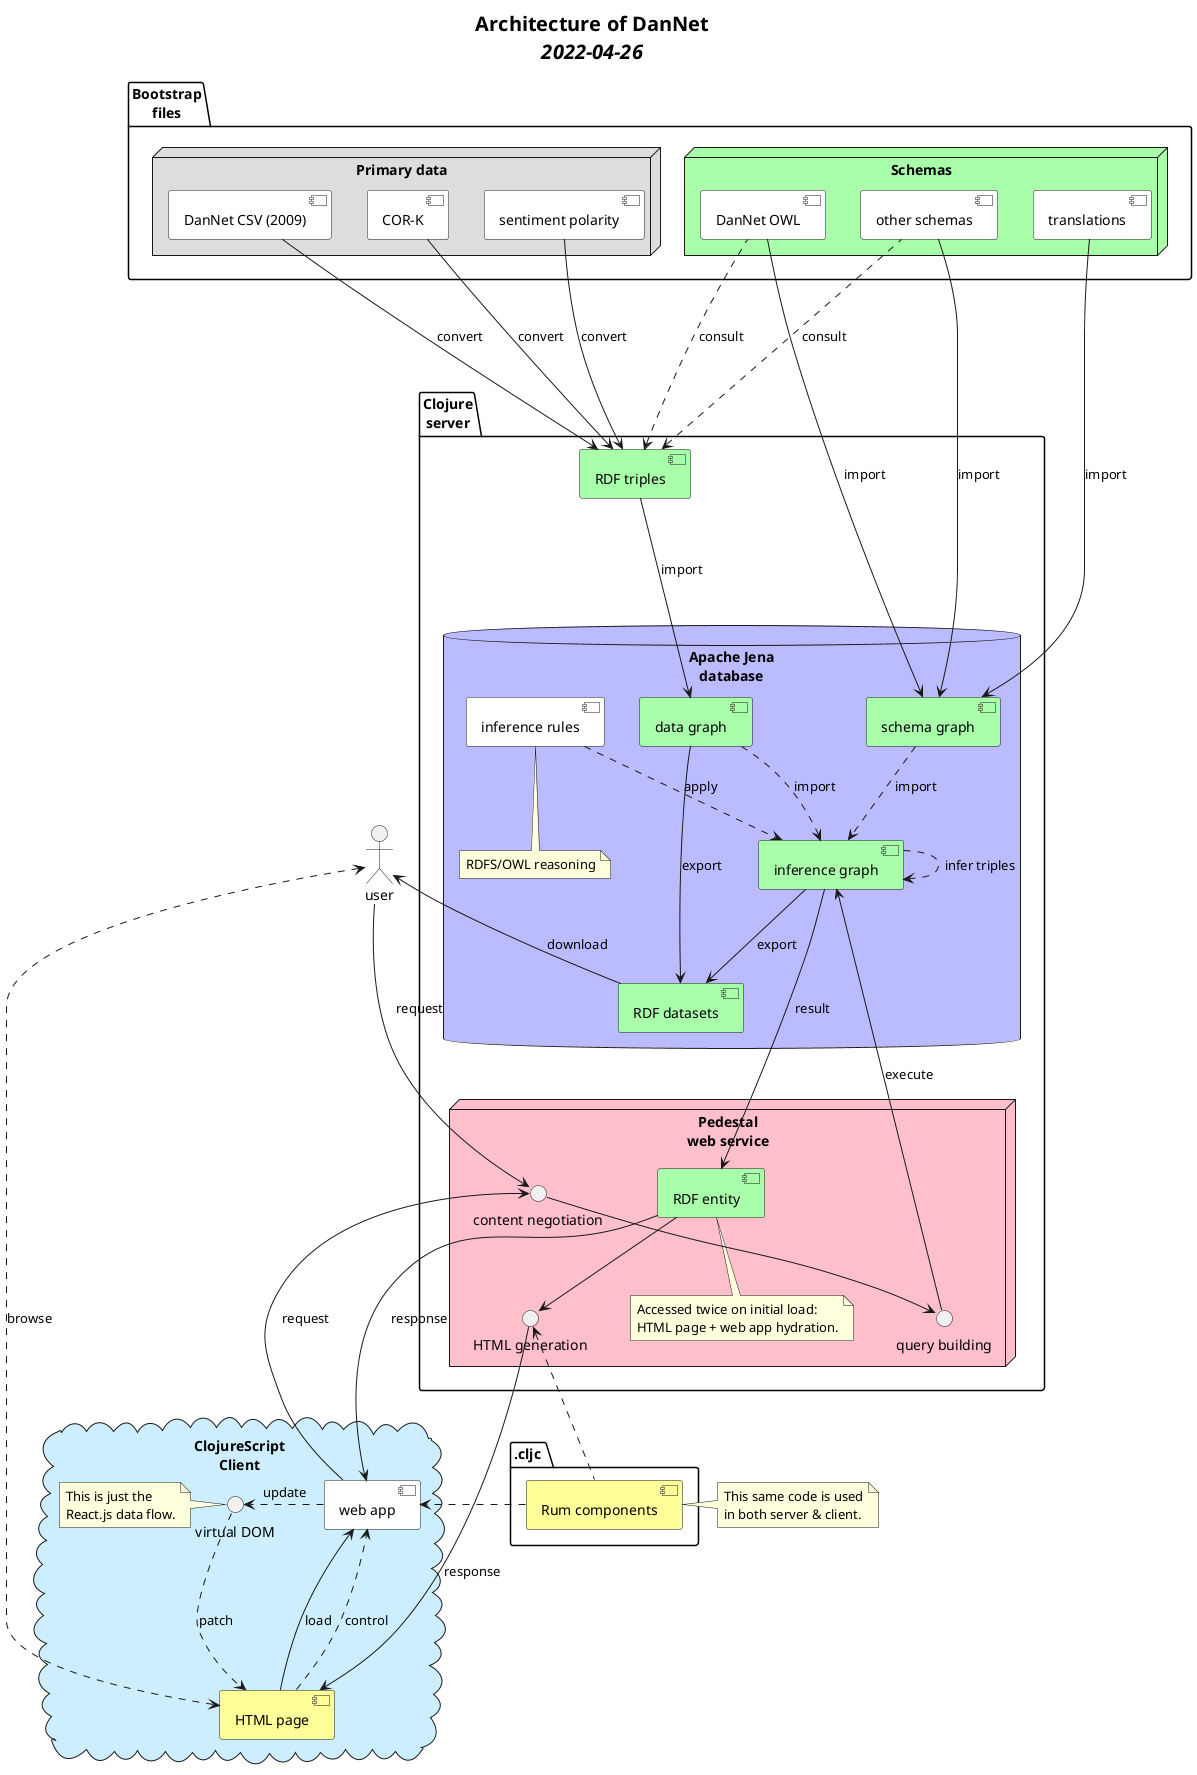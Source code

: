 @startuml
'https://plantuml.com/component-diagram

skinparam titleFontsize 20
title Architecture of DanNet\n<i>2022-04-26</i>

folder "Bootstrap\nfiles" {
    node "Primary data" #DDD {
        [DanNet CSV (2009)] #fff
        [COR-K] #fff
        [sentiment polarity] #fff
    }
    node "Schemas" #AAffAA {
        [DanNet OWL] #fff
        [translations] #fff
        [other schemas] #fff
    }
}

folder ".cljc " {
    [Rum components] #FFFF99
}

note right of [Rum components]
  This same code is used
  in both server & client.
end note

cloud "ClojureScript\nClient" {
    [HTML page] #FFFF99

}

folder "Clojure\nserver" {
    [RDF triples] #AAffAA

    [RDF triples] <.. [DanNet OWL] :consult
    [RDF triples] <.. [other schemas] :consult

    [COR-K] ---> [RDF triples] :convert
    [DanNet CSV (2009)] ---> [RDF triples] :convert
    [sentiment polarity] ---> [RDF triples] :convert

    database "Apache Jena\ndatabase" #BBBBff {
        [data graph] #AAffAA
        [schema graph] #AAffAA
        [inference graph] #AAffAA
        [inference rules] #fff
        [RDF datasets] #AAffAA

        note bottom of [inference rules]
          RDFS/OWL reasoning
        end note

        [RDF triples] ---> [data graph] :import
        [DanNet OWL] ---> [schema graph] :import
        [translations] ---> [schema graph] :import
        [other schemas] ---> [schema graph] :import
        [inference rules] ..> [inference graph] :apply
        [inference graph] ..> [inference graph] :infer triples
        [data graph] ..> [inference graph] :import
        [schema graph]..> [inference graph] :import
    }

    node "Pedestal\nweb service" #pink {
        [RDF entity] #AAffAA
        interface "HTML generation" as htmlgen
        interface "content negotiation" as conneg
        interface "query building" as q

        note bottom of [RDF entity]
          Accessed twice on initial load:
          HTML page + web app hydration.
        end note

        [data graph] --> [RDF datasets] :export
        [inference graph] --> [RDF datasets] :export

        conneg --> q
        q --> [inference graph] :execute
        [inference graph] ---> [RDF entity] :result
        htmlgen <.. [Rum components]
        [RDF entity] --> htmlgen
        htmlgen ---> [HTML page] :response
    }
}

cloud "ClojureScript\nClient" #CCEEFF {
    [web app] #fff
    interface "virtual DOM" as VDOM

    [HTML page] ---> [web app] :load
    [HTML page] ...> [web app] :control
    [web app] ----> conneg :request
    [RDF entity] ----> [web app] :response
    [Rum components] .> [web app]
    [web app] .> VDOM :update
    VDOM ...> [HTML page] :patch

    note left of VDOM
     This is just the
     React.js data flow.
    end note

}

"user" as user
user <..> [HTML page] :browse
user <-- [RDF datasets] :download
user ---> conneg :request

@enduml